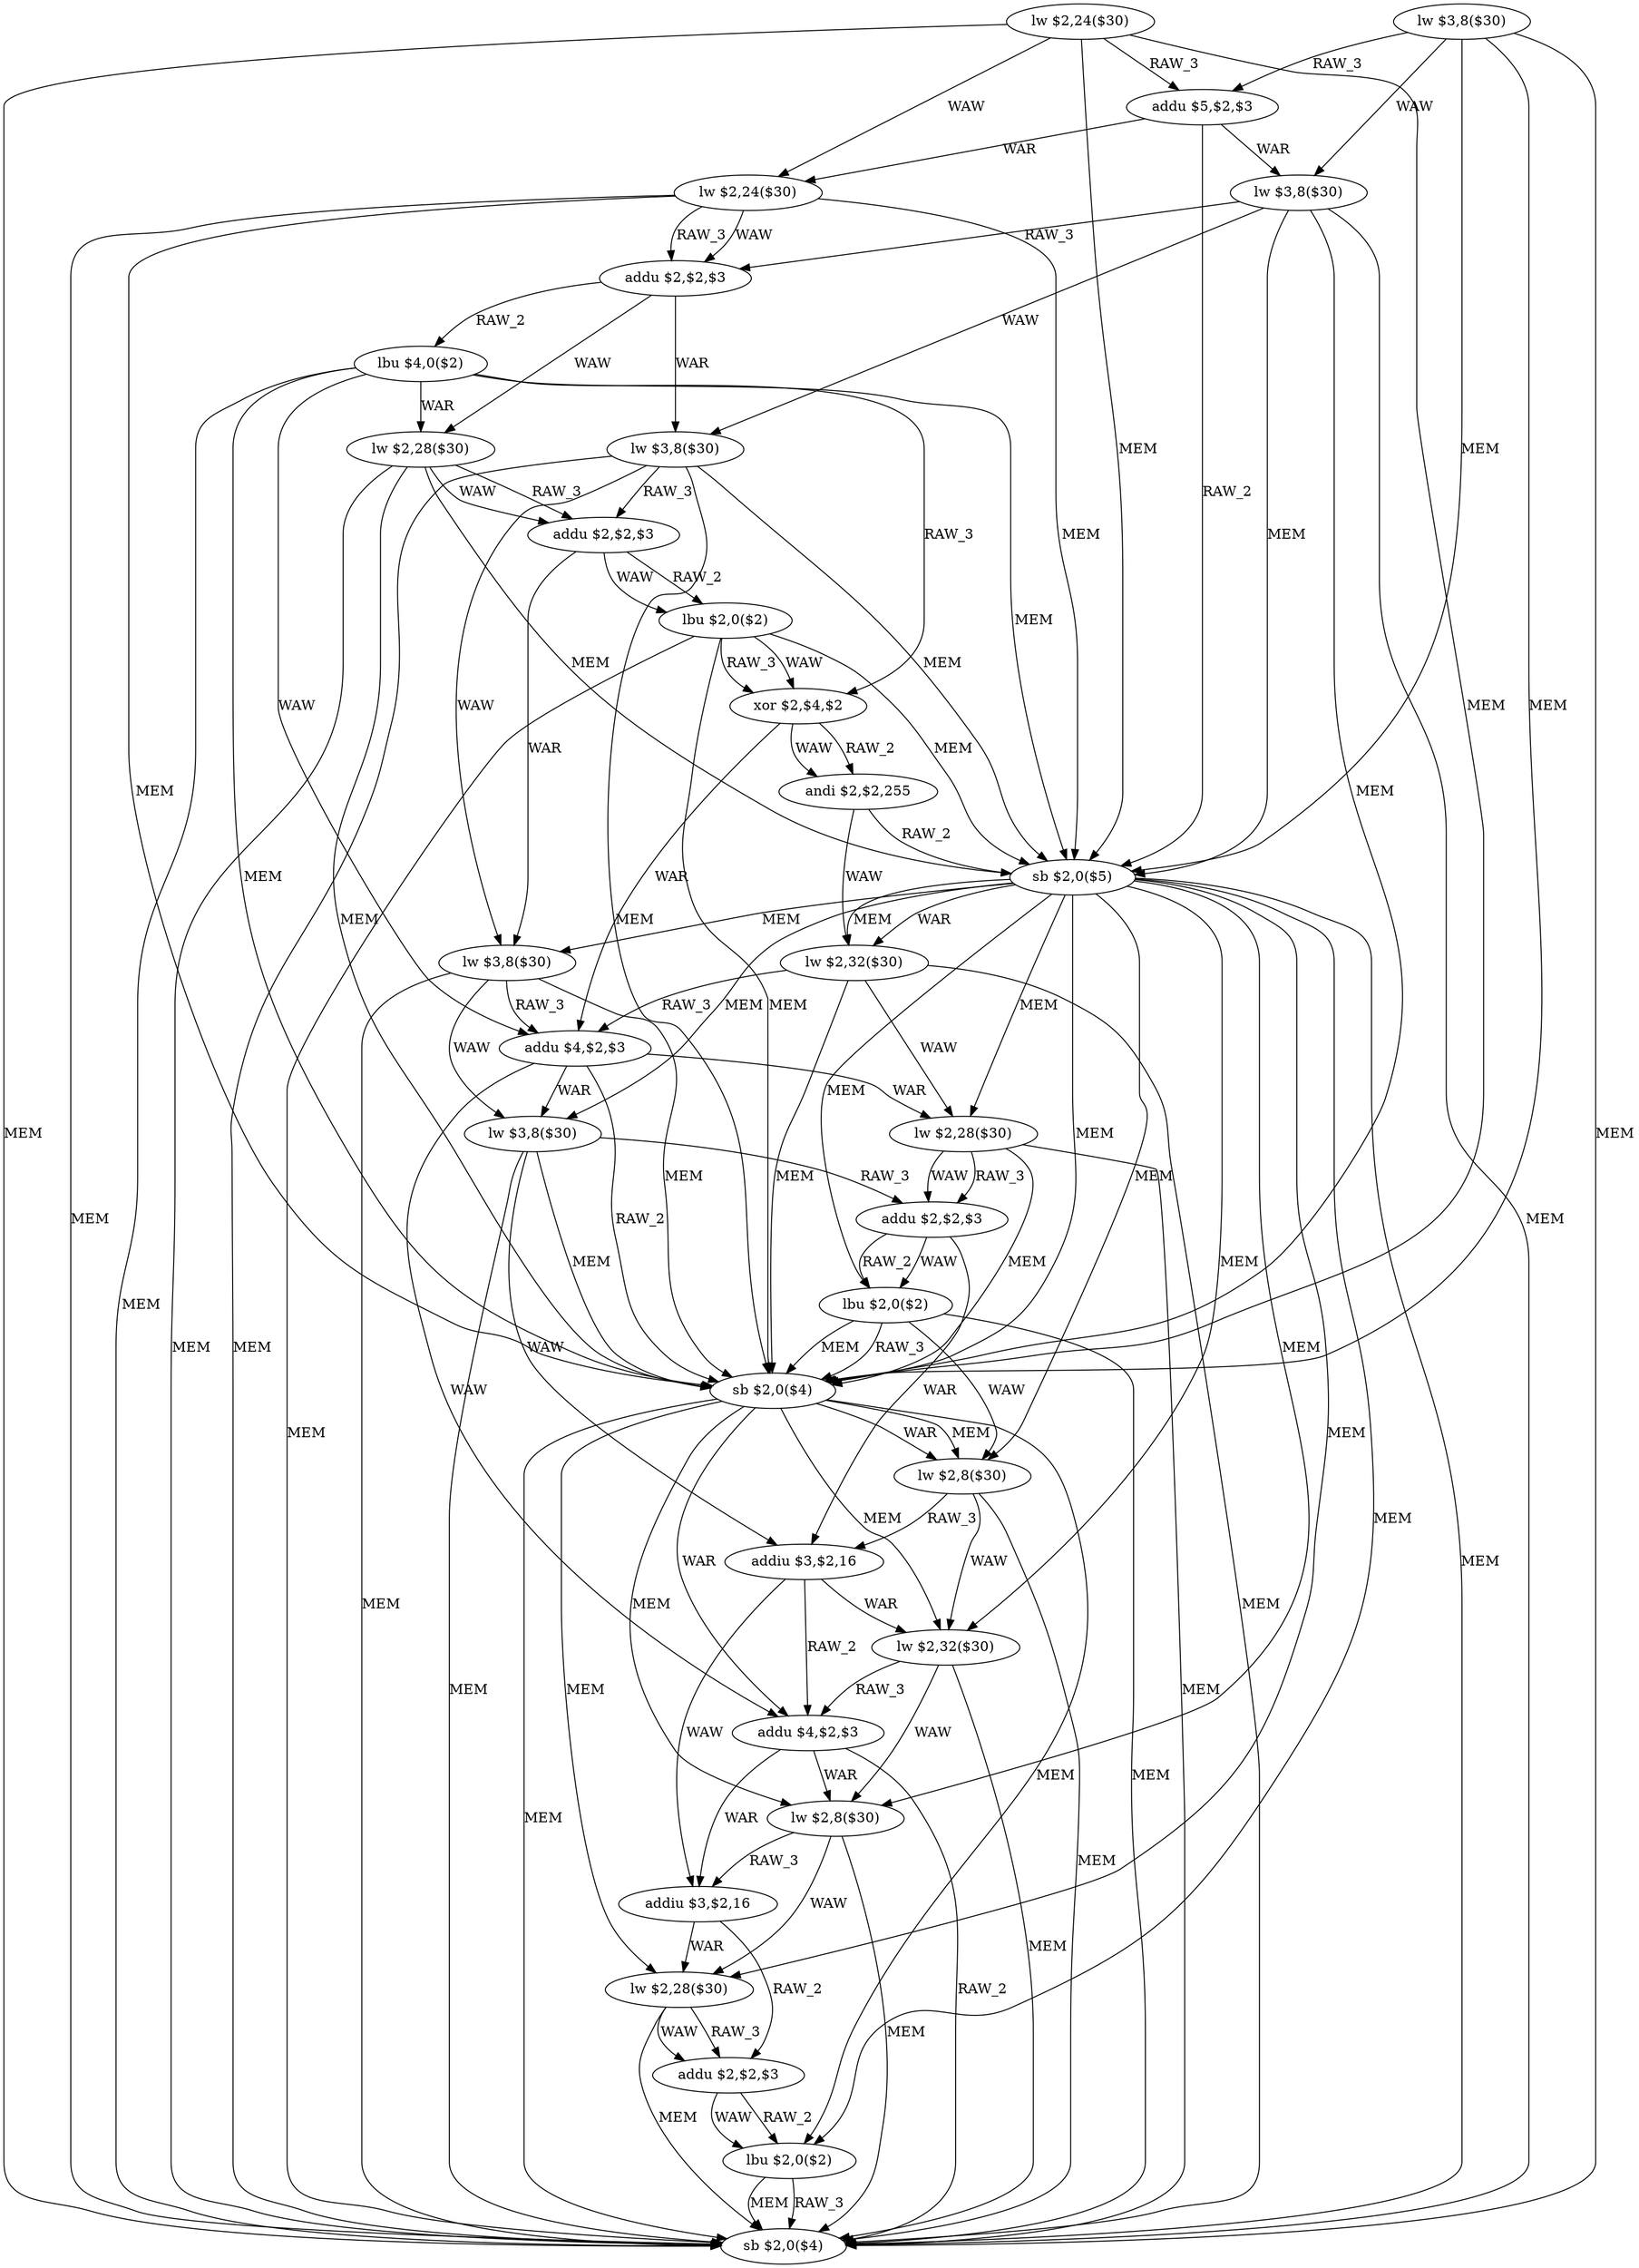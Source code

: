 digraph G1 {
node [shape = ellipse];
i0 [label = "lw $3,8($30)"] ;
i0 ->  i2 [label= "RAW_3"];
i0 ->  i3 [label= "WAW"];
i0 ->  i13 [label= "MEM"];
i0 ->  i21 [label= "MEM"];
i0 ->  i31 [label= "MEM"];
i2 [label = "addu $5,$2,$3"] ;
i2 ->  i3 [label= "WAR"];
i2 ->  i4 [label= "WAR"];
i2 ->  i13 [label= "RAW_2"];
i3 [label = "lw $3,8($30)"] ;
i3 ->  i5 [label= "RAW_3"];
i3 ->  i7 [label= "WAW"];
i3 ->  i13 [label= "MEM"];
i3 ->  i21 [label= "MEM"];
i3 ->  i31 [label= "MEM"];
i5 [label = "addu $2,$2,$3"] ;
i5 ->  i6 [label= "RAW_2"];
i5 ->  i7 [label= "WAR"];
i5 ->  i8 [label= "WAW"];
i6 [label = "lbu $4,0($2)"] ;
i6 ->  i8 [label= "WAR"];
i6 ->  i11 [label= "RAW_3"];
i6 ->  i13 [label= "MEM"];
i6 ->  i16 [label= "WAW"];
i6 ->  i21 [label= "MEM"];
i6 ->  i31 [label= "MEM"];
i8 [label = "lw $2,28($30)"] ;
i8 ->  i9 [label= "RAW_3"];
i8 ->  i9 [label= "WAW"];
i8 ->  i13 [label= "MEM"];
i8 ->  i21 [label= "MEM"];
i8 ->  i31 [label= "MEM"];
i9 [label = "addu $2,$2,$3"] ;
i9 ->  i10 [label= "RAW_2"];
i9 ->  i10 [label= "WAW"];
i9 ->  i14 [label= "WAR"];
i10 [label = "lbu $2,0($2)"] ;
i10 ->  i11 [label= "RAW_3"];
i10 ->  i11 [label= "WAW"];
i10 ->  i13 [label= "MEM"];
i10 ->  i21 [label= "MEM"];
i10 ->  i31 [label= "MEM"];
i11 [label = "xor $2,$4,$2"] ;
i11 ->  i12 [label= "RAW_2"];
i11 ->  i12 [label= "WAW"];
i11 ->  i16 [label= "WAR"];
i12 [label = "andi $2,$2,255"] ;
i12 ->  i13 [label= "RAW_2"];
i12 ->  i15 [label= "WAW"];
i13 [label = "sb $2,0($5)"] ;
i13 ->  i14 [label= "MEM"];
i13 ->  i15 [label= "WAR"];
i13 ->  i15 [label= "MEM"];
i13 ->  i17 [label= "MEM"];
i13 ->  i18 [label= "MEM"];
i13 ->  i20 [label= "MEM"];
i13 ->  i21 [label= "MEM"];
i13 ->  i22 [label= "MEM"];
i13 ->  i24 [label= "MEM"];
i13 ->  i26 [label= "MEM"];
i13 ->  i28 [label= "MEM"];
i13 ->  i30 [label= "MEM"];
i13 ->  i31 [label= "MEM"];
i14 [label = "lw $3,8($30)"] ;
i14 ->  i16 [label= "RAW_3"];
i14 ->  i17 [label= "WAW"];
i14 ->  i21 [label= "MEM"];
i14 ->  i31 [label= "MEM"];
i16 [label = "addu $4,$2,$3"] ;
i16 ->  i17 [label= "WAR"];
i16 ->  i18 [label= "WAR"];
i16 ->  i21 [label= "RAW_2"];
i16 ->  i25 [label= "WAW"];
i17 [label = "lw $3,8($30)"] ;
i17 ->  i19 [label= "RAW_3"];
i17 ->  i21 [label= "MEM"];
i17 ->  i23 [label= "WAW"];
i17 ->  i31 [label= "MEM"];
i19 [label = "addu $2,$2,$3"] ;
i19 ->  i20 [label= "RAW_2"];
i19 ->  i20 [label= "WAW"];
i19 ->  i23 [label= "WAR"];
i20 [label = "lbu $2,0($2)"] ;
i20 ->  i21 [label= "RAW_3"];
i20 ->  i21 [label= "MEM"];
i20 ->  i22 [label= "WAW"];
i20 ->  i31 [label= "MEM"];
i21 [label = "sb $2,0($4)"] ;
i21 ->  i22 [label= "WAR"];
i21 ->  i22 [label= "MEM"];
i21 ->  i24 [label= "MEM"];
i21 ->  i25 [label= "WAR"];
i21 ->  i26 [label= "MEM"];
i21 ->  i28 [label= "MEM"];
i21 ->  i30 [label= "MEM"];
i21 ->  i31 [label= "MEM"];
i22 [label = "lw $2,8($30)"] ;
i22 ->  i23 [label= "RAW_3"];
i22 ->  i24 [label= "WAW"];
i22 ->  i31 [label= "MEM"];
i23 [label = "addiu $3,$2,16"] ;
i23 ->  i24 [label= "WAR"];
i23 ->  i25 [label= "RAW_2"];
i23 ->  i27 [label= "WAW"];
i24 [label = "lw $2,32($30)"] ;
i24 ->  i25 [label= "RAW_3"];
i24 ->  i26 [label= "WAW"];
i24 ->  i31 [label= "MEM"];
i25 [label = "addu $4,$2,$3"] ;
i25 ->  i26 [label= "WAR"];
i25 ->  i27 [label= "WAR"];
i25 ->  i31 [label= "RAW_2"];
i26 [label = "lw $2,8($30)"] ;
i26 ->  i27 [label= "RAW_3"];
i26 ->  i28 [label= "WAW"];
i26 ->  i31 [label= "MEM"];
i27 [label = "addiu $3,$2,16"] ;
i27 ->  i28 [label= "WAR"];
i27 ->  i29 [label= "RAW_2"];
i28 [label = "lw $2,28($30)"] ;
i28 ->  i29 [label= "RAW_3"];
i28 ->  i29 [label= "WAW"];
i28 ->  i31 [label= "MEM"];
i29 [label = "addu $2,$2,$3"] ;
i29 ->  i30 [label= "RAW_2"];
i29 ->  i30 [label= "WAW"];
i30 [label = "lbu $2,0($2)"] ;
i30 ->  i31 [label= "RAW_3"];
i30 ->  i31 [label= "MEM"];
i31 [label = "sb $2,0($4)"] ;
i18 [label = "lw $2,28($30)"] ;
i18 ->  i19 [label= "RAW_3"];
i18 ->  i19 [label= "WAW"];
i18 ->  i21 [label= "MEM"];
i18 ->  i31 [label= "MEM"];
i15 [label = "lw $2,32($30)"] ;
i15 ->  i16 [label= "RAW_3"];
i15 ->  i18 [label= "WAW"];
i15 ->  i21 [label= "MEM"];
i15 ->  i31 [label= "MEM"];
i7 [label = "lw $3,8($30)"] ;
i7 ->  i9 [label= "RAW_3"];
i7 ->  i13 [label= "MEM"];
i7 ->  i14 [label= "WAW"];
i7 ->  i21 [label= "MEM"];
i7 ->  i31 [label= "MEM"];
i4 [label = "lw $2,24($30)"] ;
i4 ->  i5 [label= "RAW_3"];
i4 ->  i5 [label= "WAW"];
i4 ->  i13 [label= "MEM"];
i4 ->  i21 [label= "MEM"];
i4 ->  i31 [label= "MEM"];
i1 [label = "lw $2,24($30)"] ;
i1 ->  i2 [label= "RAW_3"];
i1 ->  i4 [label= "WAW"];
i1 ->  i13 [label= "MEM"];
i1 ->  i21 [label= "MEM"];
i1 ->  i31 [label= "MEM"];
}
